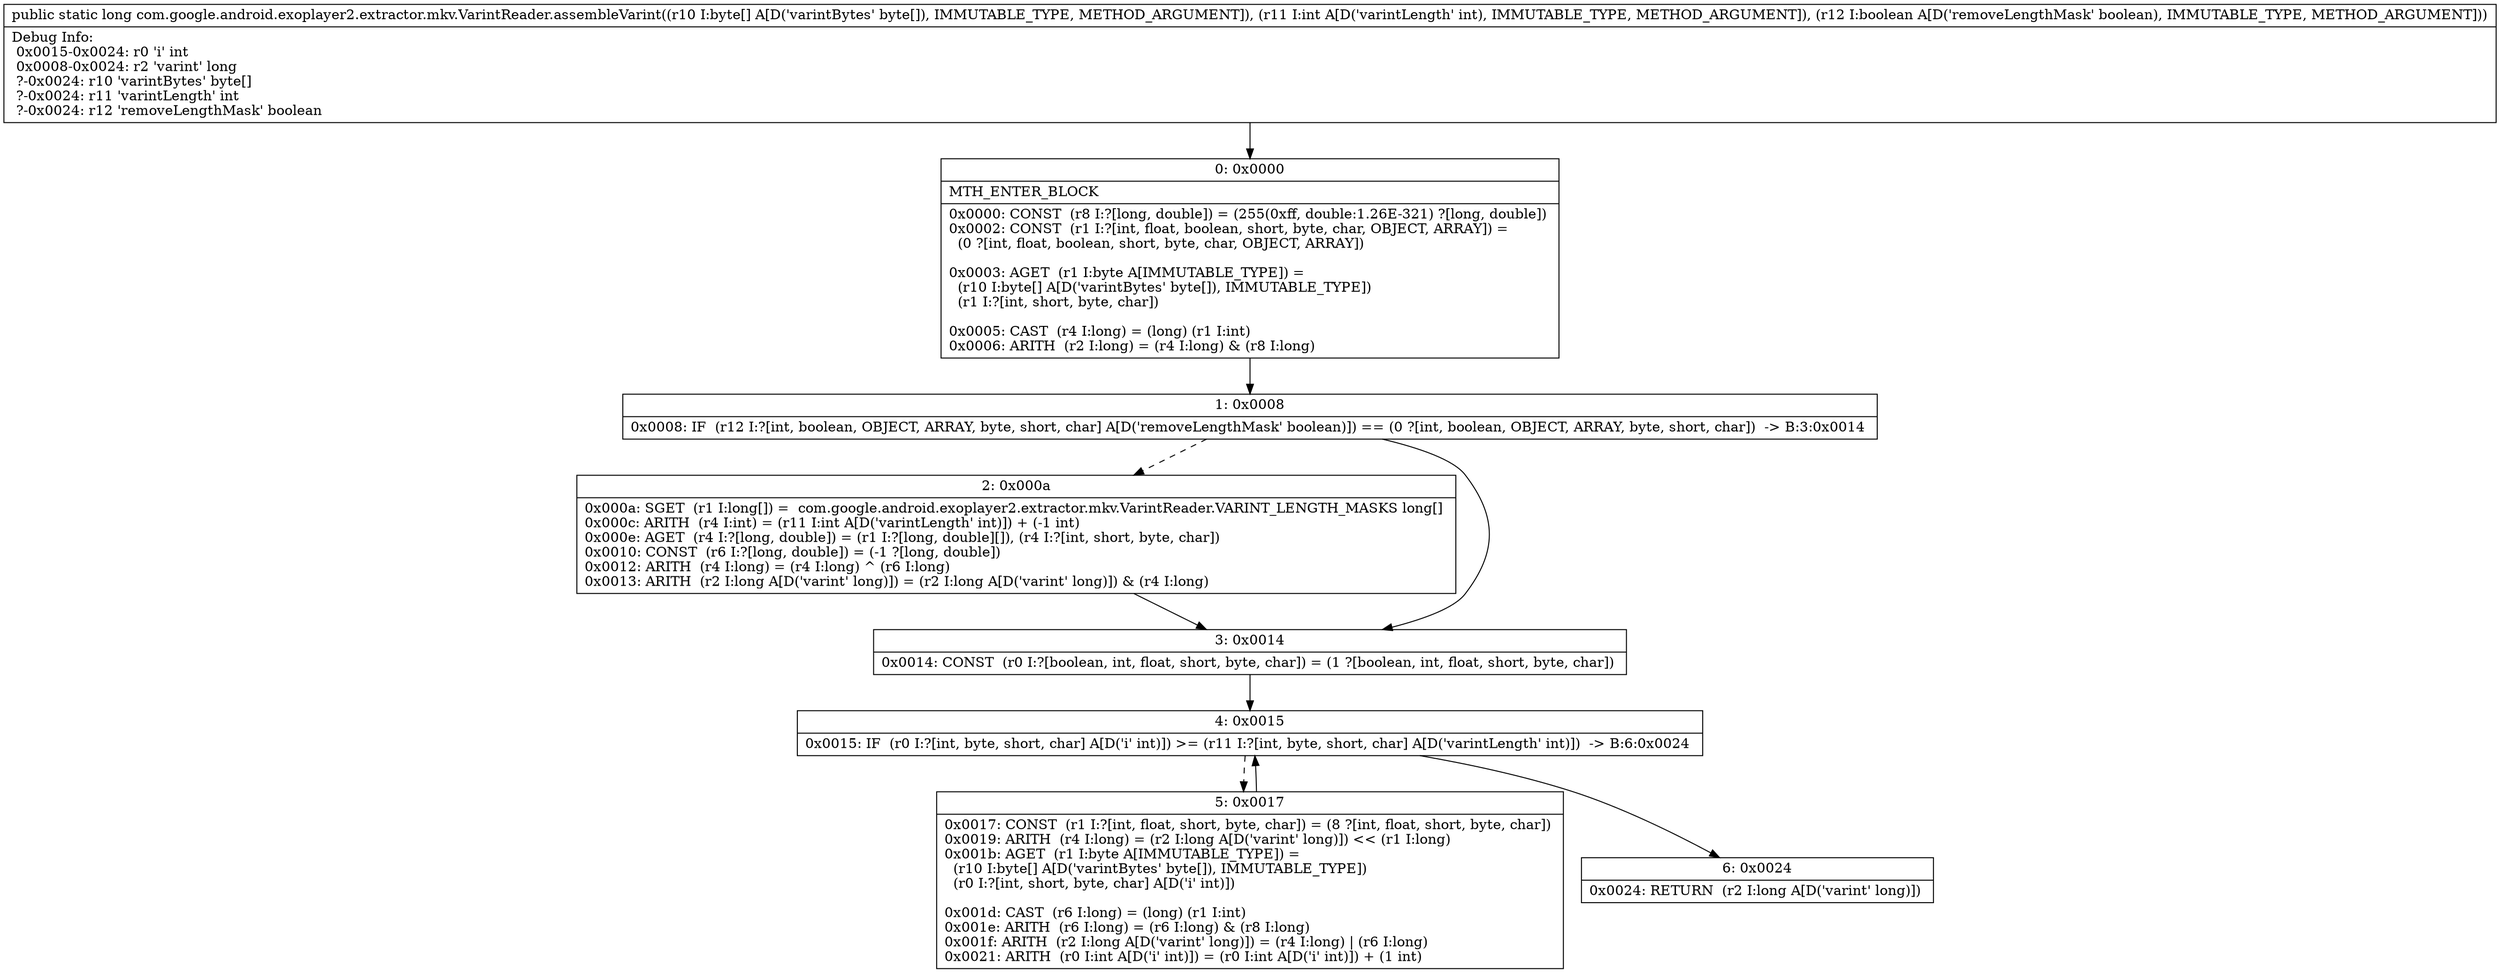 digraph "CFG forcom.google.android.exoplayer2.extractor.mkv.VarintReader.assembleVarint([BIZ)J" {
Node_0 [shape=record,label="{0\:\ 0x0000|MTH_ENTER_BLOCK\l|0x0000: CONST  (r8 I:?[long, double]) = (255(0xff, double:1.26E\-321) ?[long, double]) \l0x0002: CONST  (r1 I:?[int, float, boolean, short, byte, char, OBJECT, ARRAY]) = \l  (0 ?[int, float, boolean, short, byte, char, OBJECT, ARRAY])\l \l0x0003: AGET  (r1 I:byte A[IMMUTABLE_TYPE]) = \l  (r10 I:byte[] A[D('varintBytes' byte[]), IMMUTABLE_TYPE])\l  (r1 I:?[int, short, byte, char])\l \l0x0005: CAST  (r4 I:long) = (long) (r1 I:int) \l0x0006: ARITH  (r2 I:long) = (r4 I:long) & (r8 I:long) \l}"];
Node_1 [shape=record,label="{1\:\ 0x0008|0x0008: IF  (r12 I:?[int, boolean, OBJECT, ARRAY, byte, short, char] A[D('removeLengthMask' boolean)]) == (0 ?[int, boolean, OBJECT, ARRAY, byte, short, char])  \-\> B:3:0x0014 \l}"];
Node_2 [shape=record,label="{2\:\ 0x000a|0x000a: SGET  (r1 I:long[]) =  com.google.android.exoplayer2.extractor.mkv.VarintReader.VARINT_LENGTH_MASKS long[] \l0x000c: ARITH  (r4 I:int) = (r11 I:int A[D('varintLength' int)]) + (\-1 int) \l0x000e: AGET  (r4 I:?[long, double]) = (r1 I:?[long, double][]), (r4 I:?[int, short, byte, char]) \l0x0010: CONST  (r6 I:?[long, double]) = (\-1 ?[long, double]) \l0x0012: ARITH  (r4 I:long) = (r4 I:long) ^ (r6 I:long) \l0x0013: ARITH  (r2 I:long A[D('varint' long)]) = (r2 I:long A[D('varint' long)]) & (r4 I:long) \l}"];
Node_3 [shape=record,label="{3\:\ 0x0014|0x0014: CONST  (r0 I:?[boolean, int, float, short, byte, char]) = (1 ?[boolean, int, float, short, byte, char]) \l}"];
Node_4 [shape=record,label="{4\:\ 0x0015|0x0015: IF  (r0 I:?[int, byte, short, char] A[D('i' int)]) \>= (r11 I:?[int, byte, short, char] A[D('varintLength' int)])  \-\> B:6:0x0024 \l}"];
Node_5 [shape=record,label="{5\:\ 0x0017|0x0017: CONST  (r1 I:?[int, float, short, byte, char]) = (8 ?[int, float, short, byte, char]) \l0x0019: ARITH  (r4 I:long) = (r2 I:long A[D('varint' long)]) \<\< (r1 I:long) \l0x001b: AGET  (r1 I:byte A[IMMUTABLE_TYPE]) = \l  (r10 I:byte[] A[D('varintBytes' byte[]), IMMUTABLE_TYPE])\l  (r0 I:?[int, short, byte, char] A[D('i' int)])\l \l0x001d: CAST  (r6 I:long) = (long) (r1 I:int) \l0x001e: ARITH  (r6 I:long) = (r6 I:long) & (r8 I:long) \l0x001f: ARITH  (r2 I:long A[D('varint' long)]) = (r4 I:long) \| (r6 I:long) \l0x0021: ARITH  (r0 I:int A[D('i' int)]) = (r0 I:int A[D('i' int)]) + (1 int) \l}"];
Node_6 [shape=record,label="{6\:\ 0x0024|0x0024: RETURN  (r2 I:long A[D('varint' long)]) \l}"];
MethodNode[shape=record,label="{public static long com.google.android.exoplayer2.extractor.mkv.VarintReader.assembleVarint((r10 I:byte[] A[D('varintBytes' byte[]), IMMUTABLE_TYPE, METHOD_ARGUMENT]), (r11 I:int A[D('varintLength' int), IMMUTABLE_TYPE, METHOD_ARGUMENT]), (r12 I:boolean A[D('removeLengthMask' boolean), IMMUTABLE_TYPE, METHOD_ARGUMENT]))  | Debug Info:\l  0x0015\-0x0024: r0 'i' int\l  0x0008\-0x0024: r2 'varint' long\l  ?\-0x0024: r10 'varintBytes' byte[]\l  ?\-0x0024: r11 'varintLength' int\l  ?\-0x0024: r12 'removeLengthMask' boolean\l}"];
MethodNode -> Node_0;
Node_0 -> Node_1;
Node_1 -> Node_2[style=dashed];
Node_1 -> Node_3;
Node_2 -> Node_3;
Node_3 -> Node_4;
Node_4 -> Node_5[style=dashed];
Node_4 -> Node_6;
Node_5 -> Node_4;
}

